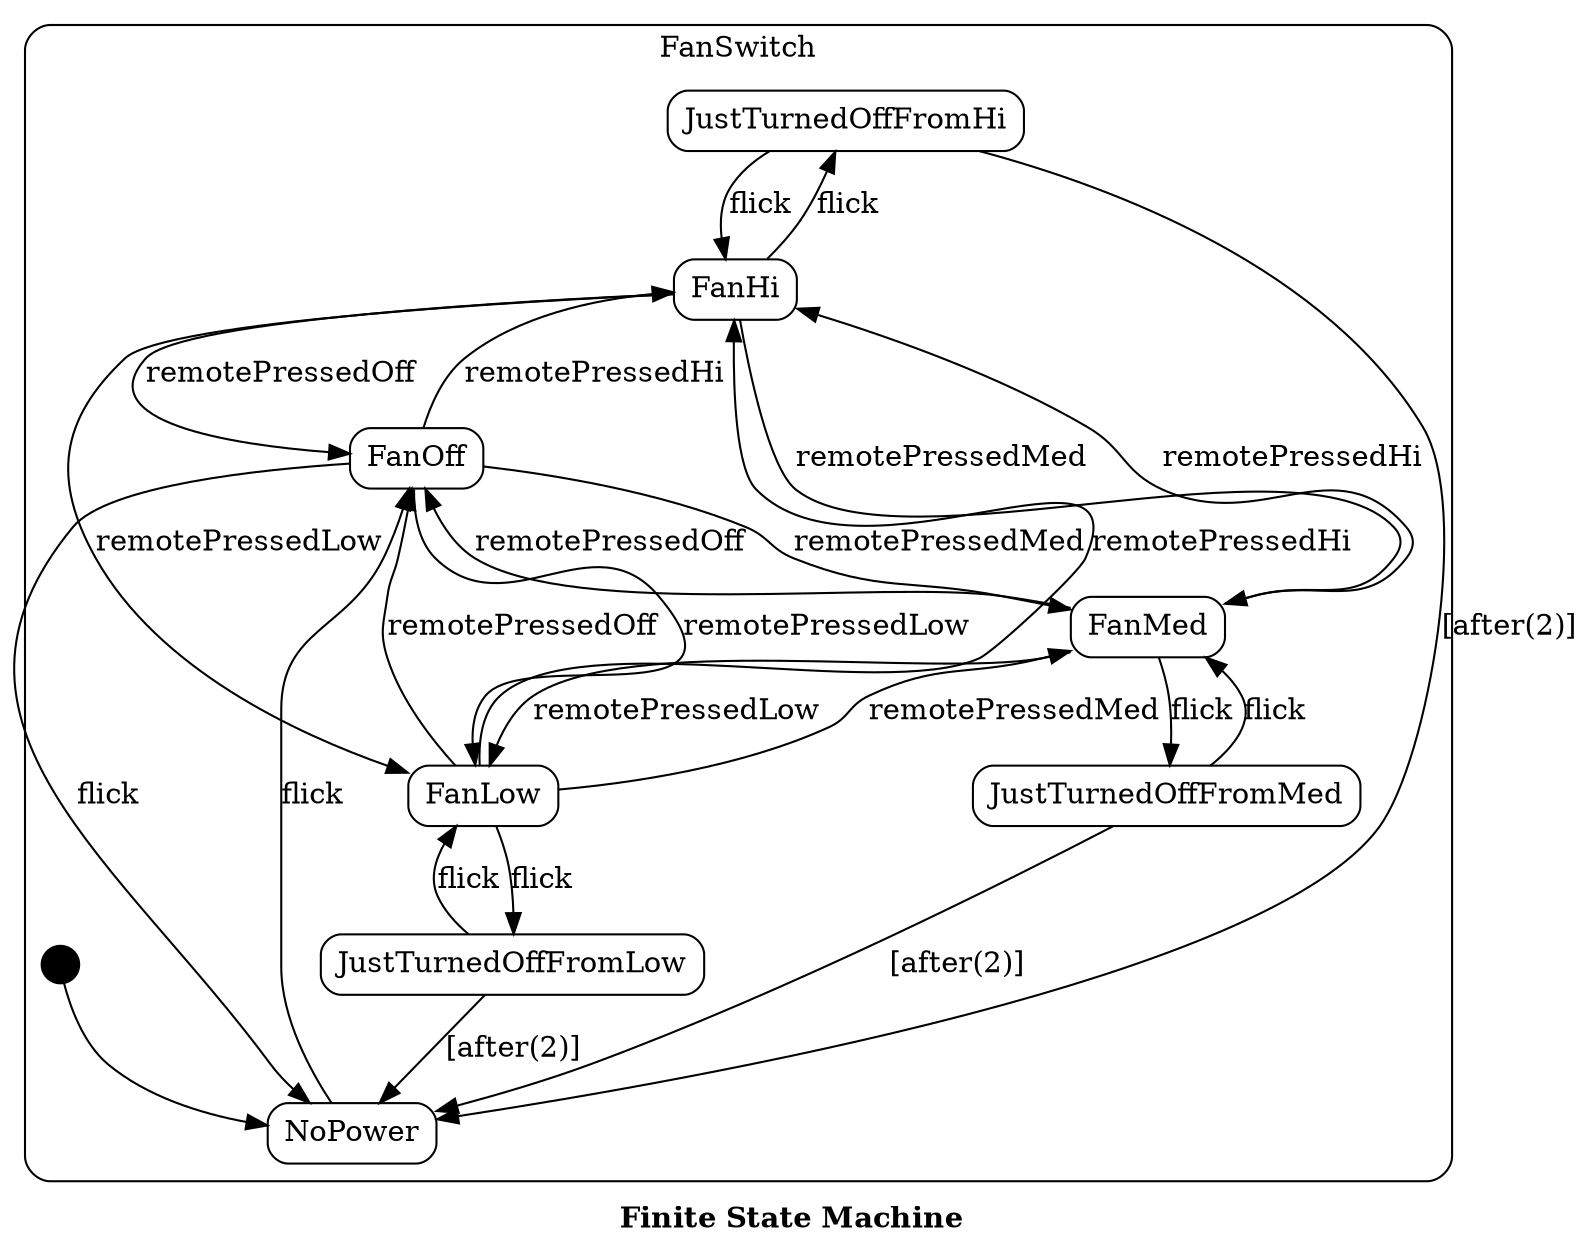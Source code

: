digraph {
  compound=true;
  edge [ fontsize=14 ];
  label = <<b>Finite State Machine</b>>  
  subgraph cluster_FanSwitch {
    label = "FanSwitch"
    color = black
    style=rounded
    node [shape=Mrecord width=.4 height=.4];  
    JustTurnedOffFromHi [label="JustTurnedOffFromHi" shape=Mrecord color=black]
    
    JustTurnedOffFromMed [label="JustTurnedOffFromMed" shape=Mrecord color=black]
    
    JustTurnedOffFromLow [label="JustTurnedOffFromLow" shape=Mrecord color=black]
    
    FanHi [label="FanHi" shape=Mrecord color=black]
    
    FanMed [label="FanMed" shape=Mrecord color=black]
    
    FanLow [label="FanLow" shape=Mrecord color=black]
    
    FanOff [label="FanOff" shape=Mrecord color=black]
    
    NoPower [label="NoPower" shape=Mrecord color=black]
    node [shape=point width=.25 height=.25];
    initial_FanSwitch -> NoPower
  }  
  FanHi -> JustTurnedOffFromHi [label="flick"]
  FanHi -> FanOff [label="remotePressedOff"]
  FanHi -> FanLow [label="remotePressedLow"]
  FanHi -> FanMed [label="remotePressedMed"]
  FanLow -> JustTurnedOffFromLow [label="flick"]
  FanLow -> FanOff [label="remotePressedOff"]
  FanLow -> FanMed [label="remotePressedMed"]
  FanLow -> FanHi [label="remotePressedHi"]
  FanMed -> JustTurnedOffFromMed [label="flick"]
  FanMed -> FanOff [label="remotePressedOff"]
  FanMed -> FanLow [label="remotePressedLow"]
  FanMed -> FanHi [label="remotePressedHi"]
  FanOff -> NoPower [label="flick"]
  FanOff -> FanLow [label="remotePressedLow"]
  FanOff -> FanMed [label="remotePressedMed"]
  FanOff -> FanHi [label="remotePressedHi"]
  JustTurnedOffFromHi -> FanHi [label="flick"]
  JustTurnedOffFromHi -> NoPower [label="[after(2)]"]
  JustTurnedOffFromLow -> FanLow [label="flick"]
  JustTurnedOffFromLow -> NoPower [label="[after(2)]"]
  JustTurnedOffFromMed -> FanMed [label="flick"]
  JustTurnedOffFromMed -> NoPower [label="[after(2)]"]
  NoPower -> FanOff [label="flick"]
}